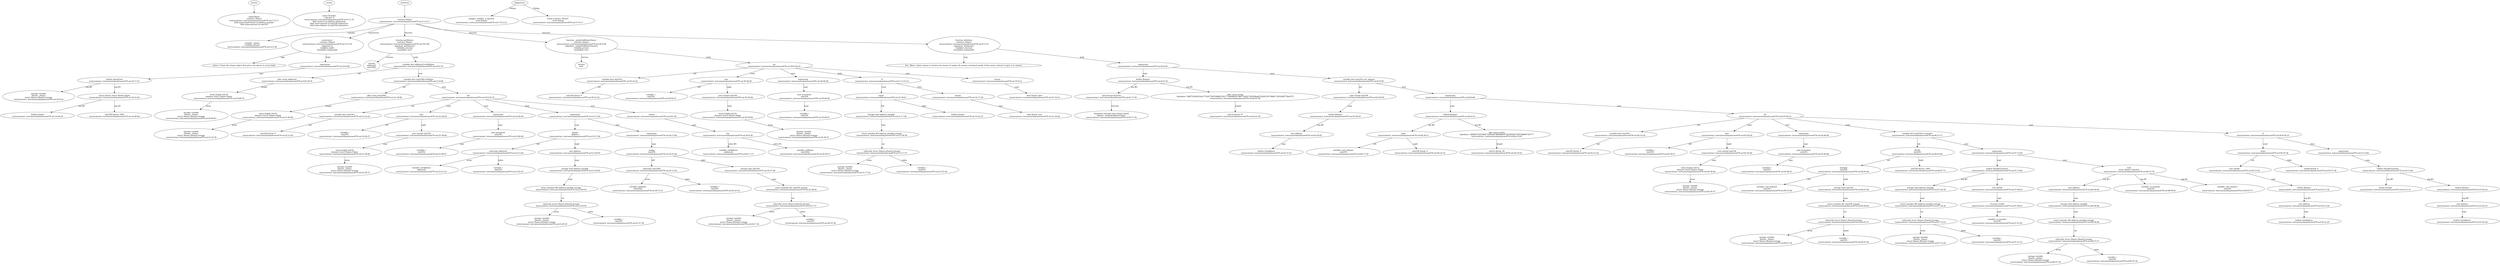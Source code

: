 strict digraph "tests/contract_testcases/solana/issues678.sol" {
	Share [label="name:Share\ncontract: Shares\ntests/contract_testcases/solana/issues678.sol:7:12-17\nfield name:shareOwner ty:address payable\nfield name:amount ty:uint256"]
	Transfer [label="name:Transfer\ncontract: 0\ntests/contract_testcases/solana/issues678.sol:5:11-19\nfield name:to ty:address indexed:no\nfield name:amount ty:uint256 indexed:no\nfield name:balance ty:uint256 indexed:no"]
	contract [label="contract Shares\ntests/contract_testcases/solana/issues678.sol:3:1-4:17"]
	var [label="variable _shares\nvisibility private\ntests/contract_testcases/solana/issues678.sol:12:5-28"]
	node_7 [label="constructor \ncontract: Shares\ntests/contract_testcases/solana/issues678.sol:15:5-19\nsignature ()\nvisibility public\nmutability nonpayable"]
	tags [label="notice: Create the shares object that gives the shares to every body"]
	expr [label="expression\ntests/contract_testcases/solana/issues678.sol:16:9-46"]
	builtins [label="builtin ArrayPush\ntests/contract_testcases/solana/issues678.sol:16:17-21"]
	storage_var [label="storage variable\nShares._shares\nstruct Shares.Share[] storage\ntests/contract_testcases/solana/issues678.sol:16:9-16"]
	struct_literal [label="struct literal: struct Shares.Share\ntests/contract_testcases/solana/issues678.sol:16:22-45"]
	builtins_13 [label="builtin Sender\ntests/contract_testcases/solana/issues678.sol:16:28-38"]
	number_literal [label="uint256 literal: 1000\ntests/contract_testcases/solana/issues678.sol:16:40-44"]
	getShares [label="function getShares\ncontract: Shares\ntests/contract_testcases/solana/issues678.sol:19:5-80\nsignature getShares()\nvisibility external\nmutability view"]
	returns [label="returns\naddress[] \nuint256[] "]
	var_decl [label="variable decl address[] retAddress\ntests/contract_testcases/solana/issues678.sol:20:9-76"]
	alloc_array [label="alloc array address[]\ntests/contract_testcases/solana/issues678.sol:20:39-76"]
	array_length [label="array length uint32\nelement struct Shares.Share\ntests/contract_testcases/solana/issues678.sol:20:68-74"]
	storage_var_20 [label="storage variable\nShares._shares\nstruct Shares.Share[] storage\ntests/contract_testcases/solana/issues678.sol:20:60-67"]
	var_decl_21 [label="variable decl uint256[] retShare\ntests/contract_testcases/solana/issues678.sol:21:9-68"]
	alloc_array_22 [label="alloc array uint256[]\ntests/contract_testcases/solana/issues678.sol:21:34-68"]
	array_length_23 [label="array length uint32\nelement struct Shares.Share\ntests/contract_testcases/solana/issues678.sol:21:60-66"]
	storage_var_24 [label="storage variable\nShares._shares\nstruct Shares.Share[] storage\ntests/contract_testcases/solana/issues678.sol:21:52-59"]
	for [label="for\ntests/contract_testcases/solana/issues678.sol:22:9-25:10"]
	var_decl_26 [label="variable decl uint256 i\ntests/contract_testcases/solana/issues678.sol:22:14-24"]
	number_literal_27 [label="uint256 literal: 0\ntests/contract_testcases/solana/issues678.sol:22:23-24"]
	less [label="less\ntests/contract_testcases/solana/issues678.sol:22:28-29"]
	variable [label="variable: i\nuint256\ntests/contract_testcases/solana/issues678.sol:22:26-27"]
	zero_ext [label="zero extend uint256\ntests/contract_testcases/solana/issues678.sol:22:30-44"]
	array_length_31 [label="array length uint32\nelement struct Shares.Share\ntests/contract_testcases/solana/issues678.sol:22:38-44"]
	storage_var_32 [label="storage variable\nShares._shares\nstruct Shares.Share[] storage\ntests/contract_testcases/solana/issues678.sol:22:30-37"]
	expr_33 [label="expression\ntests/contract_testcases/solana/issues678.sol:22:46-49"]
	post_increment [label="post increment\nuint256\ntests/contract_testcases/solana/issues678.sol:22:46-49"]
	variable_35 [label="variable: i\nuint256\ntests/contract_testcases/solana/issues678.sol:22:46-47"]
	expr_36 [label="expression\ntests/contract_testcases/solana/issues678.sol:23:13-50"]
	assign [label="assign\naddress\ntests/contract_testcases/solana/issues678.sol:23:27-28"]
	subscript [label="subscript address[]\ntests/contract_testcases/solana/issues678.sol:23:13-26"]
	variable_39 [label="variable: retAddress\naddress[]\ntests/contract_testcases/solana/issues678.sol:23:13-23"]
	variable_40 [label="variable: i\nuint256\ntests/contract_testcases/solana/issues678.sol:23:24-25"]
	cast [label="cast address\ntests/contract_testcases/solana/issues678.sol:23:29-50"]
	storage_load [label="storage load address payable\ntests/contract_testcases/solana/issues678.sol:23:29-50"]
	structmember [label="struct member #0 address payable storage\ntests/contract_testcases/solana/issues678.sol:23:40-50"]
	subscript_44 [label="subscript struct Shares.Share[] storage\ntests/contract_testcases/solana/issues678.sol:23:29-39"]
	storage_var_45 [label="storage variable\nShares._shares\nstruct Shares.Share[] storage\ntests/contract_testcases/solana/issues678.sol:23:29-36"]
	variable_46 [label="variable: i\nuint256\ntests/contract_testcases/solana/issues678.sol:23:37-38"]
	expr_47 [label="expression\ntests/contract_testcases/solana/issues678.sol:24:13-44"]
	assign_48 [label="assign\nuint256\ntests/contract_testcases/solana/issues678.sol:24:25-26"]
	subscript_49 [label="subscript uint256[]\ntests/contract_testcases/solana/issues678.sol:24:13-24"]
	variable_50 [label="variable: retShare\nuint256[]\ntests/contract_testcases/solana/issues678.sol:24:13-21"]
	variable_51 [label="variable: i\nuint256\ntests/contract_testcases/solana/issues678.sol:24:22-23"]
	storage_load_52 [label="storage load uint256\ntests/contract_testcases/solana/issues678.sol:24:27-44"]
	structmember_53 [label="struct member #1 uint256 storage\ntests/contract_testcases/solana/issues678.sol:24:38-44"]
	subscript_54 [label="subscript struct Shares.Share[] storage\ntests/contract_testcases/solana/issues678.sol:24:27-37"]
	storage_var_55 [label="storage variable\nShares._shares\nstruct Shares.Share[] storage\ntests/contract_testcases/solana/issues678.sol:24:27-34"]
	variable_56 [label="variable: i\nuint256\ntests/contract_testcases/solana/issues678.sol:24:35-36"]
	return [label="return\ntests/contract_testcases/solana/issues678.sol:26:9-38"]
	list [label="list\ntests/contract_testcases/solana/issues678.sol:26:9-38"]
	variable_59 [label="variable: retAddress\naddress[]\ntests/contract_testcases/solana/issues678.sol:26:17-27"]
	variable_60 [label="variable: retShare\nuint256[]\ntests/contract_testcases/solana/issues678.sol:26:29-37"]
	_senderIsAShareOwner [label="function _senderIsAShareOwner\ncontract: Shares\ntests/contract_testcases/solana/issues678.sol:29:5-64\nsignature _senderIsAShareOwner()\nvisibility private\nmutability view"]
	returns_62 [label="returns\nbool "]
	for_63 [label="for\ntests/contract_testcases/solana/issues678.sol:30:9-34:10"]
	var_decl_64 [label="variable decl uint256 i\ntests/contract_testcases/solana/issues678.sol:30:14-24"]
	number_literal_65 [label="uint256 literal: 0\ntests/contract_testcases/solana/issues678.sol:30:23-24"]
	less_66 [label="less\ntests/contract_testcases/solana/issues678.sol:30:28-29"]
	variable_67 [label="variable: i\nuint256\ntests/contract_testcases/solana/issues678.sol:30:26-27"]
	zero_ext_68 [label="zero extend uint256\ntests/contract_testcases/solana/issues678.sol:30:30-44"]
	array_length_69 [label="array length uint32\nelement struct Shares.Share\ntests/contract_testcases/solana/issues678.sol:30:38-44"]
	storage_var_70 [label="storage variable\nShares._shares\nstruct Shares.Share[] storage\ntests/contract_testcases/solana/issues678.sol:30:30-37"]
	expr_71 [label="expression\ntests/contract_testcases/solana/issues678.sol:30:46-49"]
	post_increment_72 [label="post increment\nuint256\ntests/contract_testcases/solana/issues678.sol:30:46-49"]
	variable_73 [label="variable: i\nuint256\ntests/contract_testcases/solana/issues678.sol:30:46-47"]
	if [label="if\ntests/contract_testcases/solana/issues678.sol:31:13-33:14"]
	equal [label="equal\ntests/contract_testcases/solana/issues678.sol:31:39-41"]
	storage_load_76 [label="storage load address payable\ntests/contract_testcases/solana/issues678.sol:31:17-38"]
	structmember_77 [label="struct member #0 address payable storage\ntests/contract_testcases/solana/issues678.sol:31:28-38"]
	subscript_78 [label="subscript struct Shares.Share[] storage\ntests/contract_testcases/solana/issues678.sol:31:17-27"]
	storage_var_79 [label="storage variable\nShares._shares\nstruct Shares.Share[] storage\ntests/contract_testcases/solana/issues678.sol:31:17-24"]
	variable_80 [label="variable: i\nuint256\ntests/contract_testcases/solana/issues678.sol:31:25-26"]
	builtins_81 [label="builtin Sender\ntests/contract_testcases/solana/issues678.sol:31:42-52"]
	return_82 [label="return\ntests/contract_testcases/solana/issues678.sol:32:17-28"]
	bool_literal [label="bool literal: true\ntests/contract_testcases/solana/issues678.sol:32:24-28"]
	return_84 [label="return\ntests/contract_testcases/solana/issues678.sol:35:9-21"]
	bool_literal_85 [label="bool literal: false\ntests/contract_testcases/solana/issues678.sol:35:16-21"]
	withdraw [label="function withdraw\ncontract: Shares\ntests/contract_testcases/solana/issues678.sol:41:5-33\nsignature withdraw()\nvisibility external\nmutability nonpayable"]
	tags_87 [label="dev: Allow a share owner to retrieve his money. It empty the money contained inside of the smart contract to give it to owners."]
	expr_88 [label="expression\ntests/contract_testcases/solana/issues678.sol:42:9-91"]
	builtins_89 [label="builtin Require\ntests/contract_testcases/solana/issues678.sol:42:9-16"]
	call_internal_function [label="call internal function\ntests/contract_testcases/solana/issues678.sol:42:17-39"]
	internal_function [label="function() internal view returns (bool)\nShares._senderIsAShareOwner\ntests/contract_testcases/solana/issues678.sol:42:17-39"]
	alloc_array_92 [label="alloc array string\ninitializer: 596f752063616e277420776974686472617720696620796f7520617265206e6f742061207368617265206f776e6572\ntests/contract_testcases/solana/issues678.sol:42:41-90"]
	number_literal_93 [label="uint32 literal: 47\ntests/contract_testcases/solana/issues678.sol:42:41-90"]
	var_decl_94 [label="variable decl uint256 curr_balance\ntests/contract_testcases/solana/issues678.sol:43:9-50"]
	sign_ext [label="sign extend uint256\ntests/contract_testcases/solana/issues678.sol:43:29-50"]
	builtins_96 [label="builtin Balance\ntests/contract_testcases/solana/issues678.sol:43:29-50"]
	cast_97 [label="cast address\ntests/contract_testcases/solana/issues678.sol:43:29-42"]
	builtins_98 [label="builtin GetAddress\ntests/contract_testcases/solana/issues678.sol:43:37-41"]
	expr_99 [label="expression\ntests/contract_testcases/solana/issues678.sol:44:9-66"]
	builtins_100 [label="builtin Require\ntests/contract_testcases/solana/issues678.sol:44:9-16"]
	more [label="more\ntests/contract_testcases/solana/issues678.sol:44:30-31"]
	variable_102 [label="variable: curr_balance\nuint256\ntests/contract_testcases/solana/issues678.sol:44:17-29"]
	number_literal_103 [label="uint256 literal: 0\ntests/contract_testcases/solana/issues678.sol:44:32-33"]
	alloc_array_104 [label="alloc array string\ninitializer: 5468657265206973206e6f7468696e6720746f207769746864726177\ntests/contract_testcases/solana/issues678.sol:44:35-65"]
	number_literal_105 [label="uint32 literal: 28\ntests/contract_testcases/solana/issues678.sol:44:35-65"]
	for_106 [label="for\ntests/contract_testcases/solana/issues678.sol:45:9-49:10"]
	var_decl_107 [label="variable decl uint256 i\ntests/contract_testcases/solana/issues678.sol:45:14-24"]
	number_literal_108 [label="uint256 literal: 0\ntests/contract_testcases/solana/issues678.sol:45:23-24"]
	less_109 [label="less\ntests/contract_testcases/solana/issues678.sol:45:28-29"]
	variable_110 [label="variable: i\nuint256\ntests/contract_testcases/solana/issues678.sol:45:26-27"]
	zero_ext_111 [label="zero extend uint256\ntests/contract_testcases/solana/issues678.sol:45:30-44"]
	array_length_112 [label="array length uint32\nelement struct Shares.Share\ntests/contract_testcases/solana/issues678.sol:45:38-44"]
	storage_var_113 [label="storage variable\nShares._shares\nstruct Shares.Share[] storage\ntests/contract_testcases/solana/issues678.sol:45:30-37"]
	expr_114 [label="expression\ntests/contract_testcases/solana/issues678.sol:45:46-49"]
	post_increment_115 [label="post increment\nuint256\ntests/contract_testcases/solana/issues678.sol:45:46-49"]
	variable_116 [label="variable: i\nuint256\ntests/contract_testcases/solana/issues678.sol:45:46-47"]
	var_decl_117 [label="variable decl uint256 to_transfer\ntests/contract_testcases/solana/issues678.sol:46:13-71"]
	divide [label="divide\nuint256\ntests/contract_testcases/solana/issues678.sol:46:65-66"]
	multiply [label="multiply\nuint256\ntests/contract_testcases/solana/issues678.sol:46:45-46"]
	variable_120 [label="variable: curr_balance\nuint256\ntests/contract_testcases/solana/issues678.sol:46:32-44"]
	storage_load_121 [label="storage load uint256\ntests/contract_testcases/solana/issues678.sol:46:47-64"]
	structmember_122 [label="struct member #1 uint256 storage\ntests/contract_testcases/solana/issues678.sol:46:58-64"]
	subscript_123 [label="subscript struct Shares.Share[] storage\ntests/contract_testcases/solana/issues678.sol:46:47-57"]
	storage_var_124 [label="storage variable\nShares._shares\nstruct Shares.Share[] storage\ntests/contract_testcases/solana/issues678.sol:46:47-54"]
	variable_125 [label="variable: i\nuint256\ntests/contract_testcases/solana/issues678.sol:46:55-56"]
	number_literal_126 [label="uint256 literal: 1000\ntests/contract_testcases/solana/issues678.sol:46:67-71"]
	expr_127 [label="expression\ntests/contract_testcases/solana/issues678.sol:47:13-64"]
	builtins_128 [label="builtin PayableTransfer\ntests/contract_testcases/solana/issues678.sol:47:13-64"]
	storage_load_129 [label="storage load address payable\ntests/contract_testcases/solana/issues678.sol:47:24-34"]
	structmember_130 [label="struct member #0 address payable storage\ntests/contract_testcases/solana/issues678.sol:47:24-34"]
	subscript_131 [label="subscript struct Shares.Share[] storage\ntests/contract_testcases/solana/issues678.sol:47:13-23"]
	storage_var_132 [label="storage variable\nShares._shares\nstruct Shares.Share[] storage\ntests/contract_testcases/solana/issues678.sol:47:13-20"]
	variable_133 [label="variable: i\nuint256\ntests/contract_testcases/solana/issues678.sol:47:21-22"]
	cast_134 [label="cast uint64\ntests/contract_testcases/solana/issues678.sol:47:44-63"]
	trunc [label="truncate uint64\ntests/contract_testcases/solana/issues678.sol:47:44-63"]
	variable_136 [label="variable: to_transfer\nuint256\ntests/contract_testcases/solana/issues678.sol:47:51-62"]
	emit [label="emit\nevent Shares.Transfer\ntests/contract_testcases/solana/issues678.sol:48:13-76"]
	cast_138 [label="cast address\ntests/contract_testcases/solana/issues678.sol:48:38-48"]
	storage_load_139 [label="storage load address payable\ntests/contract_testcases/solana/issues678.sol:48:38-48"]
	structmember_140 [label="struct member #0 address payable storage\ntests/contract_testcases/solana/issues678.sol:48:38-48"]
	subscript_141 [label="subscript struct Shares.Share[] storage\ntests/contract_testcases/solana/issues678.sol:48:27-37"]
	storage_var_142 [label="storage variable\nShares._shares\nstruct Shares.Share[] storage\ntests/contract_testcases/solana/issues678.sol:48:27-34"]
	variable_143 [label="variable: i\nuint256\ntests/contract_testcases/solana/issues678.sol:48:35-36"]
	variable_144 [label="variable: to_transfer\nuint256\ntests/contract_testcases/solana/issues678.sol:48:50-61"]
	variable_145 [label="variable: curr_balance\nuint256\ntests/contract_testcases/solana/issues678.sol:48:63-75"]
	if_146 [label="if\ntests/contract_testcases/solana/issues678.sol:50:9-54:10"]
	more_147 [label="more\ntests/contract_testcases/solana/issues678.sol:50:35-36"]
	cast_148 [label="cast uint64\ntests/contract_testcases/solana/issues678.sol:50:13-34"]
	builtins_149 [label="builtin Balance\ntests/contract_testcases/solana/issues678.sol:50:13-34"]
	cast_150 [label="cast address\ntests/contract_testcases/solana/issues678.sol:50:13-26"]
	builtins_151 [label="builtin GetAddress\ntests/contract_testcases/solana/issues678.sol:50:21-25"]
	number_literal_152 [label="uint64 literal: 0\ntests/contract_testcases/solana/issues678.sol:50:37-38"]
	expr_153 [label="expression\ntests/contract_testcases/solana/issues678.sol:53:13-64"]
	builtins_154 [label="builtin PayableTransfer\ntests/contract_testcases/solana/issues678.sol:53:13-64"]
	builtins_155 [label="builtin Sender\ntests/contract_testcases/solana/issues678.sol:53:21-31"]
	builtins_156 [label="builtin Balance\ntests/contract_testcases/solana/issues678.sol:53:42-63"]
	cast_157 [label="cast address\ntests/contract_testcases/solana/issues678.sol:53:42-55"]
	builtins_158 [label="builtin GetAddress\ntests/contract_testcases/solana/issues678.sol:53:50-54"]
	diagnostic [label="pragma ‘solidity’ is ignored\nlevel Debug\ntests/contract_testcases/solana/issues678.sol:1:32-2:23"]
	diagnostic_161 [label="found contract ‘Shares’\nlevel Debug\ntests/contract_testcases/solana/issues678.sol:3:1-4:17"]
	structs -> Share
	events -> Transfer
	contracts -> contract
	contract -> var [label="variable"]
	contract -> node_7 [label="constructor"]
	node_7 -> tags [label="tags"]
	node_7 -> expr [label="body"]
	expr -> builtins [label="expr"]
	builtins -> storage_var [label="arg #0"]
	builtins -> struct_literal [label="arg #1"]
	struct_literal -> builtins_13 [label="arg #0"]
	struct_literal -> number_literal [label="arg #1"]
	contract -> getShares [label="function"]
	getShares -> returns [label="returns"]
	getShares -> var_decl [label="body"]
	var_decl -> alloc_array [label="init"]
	alloc_array -> array_length [label="length"]
	array_length -> storage_var_20 [label="array"]
	var_decl -> var_decl_21 [label="next"]
	var_decl_21 -> alloc_array_22 [label="init"]
	alloc_array_22 -> array_length_23 [label="length"]
	array_length_23 -> storage_var_24 [label="array"]
	var_decl_21 -> for [label="next"]
	for -> var_decl_26 [label="init"]
	var_decl_26 -> number_literal_27 [label="init"]
	for -> less [label="cond"]
	less -> variable [label="left"]
	less -> zero_ext [label="right"]
	zero_ext -> array_length_31 [label="expr"]
	array_length_31 -> storage_var_32 [label="array"]
	for -> expr_33 [label="next"]
	expr_33 -> post_increment [label="expr"]
	post_increment -> variable_35 [label="expr"]
	for -> expr_36 [label="body"]
	expr_36 -> assign [label="expr"]
	assign -> subscript [label="left"]
	subscript -> variable_39 [label="array"]
	subscript -> variable_40 [label="index"]
	assign -> cast [label="right"]
	cast -> storage_load [label="expr"]
	storage_load -> structmember [label="expr"]
	structmember -> subscript_44 [label="var"]
	subscript_44 -> storage_var_45 [label="array"]
	subscript_44 -> variable_46 [label="index"]
	expr_36 -> expr_47 [label="next"]
	expr_47 -> assign_48 [label="expr"]
	assign_48 -> subscript_49 [label="left"]
	subscript_49 -> variable_50 [label="array"]
	subscript_49 -> variable_51 [label="index"]
	assign_48 -> storage_load_52 [label="right"]
	storage_load_52 -> structmember_53 [label="expr"]
	structmember_53 -> subscript_54 [label="var"]
	subscript_54 -> storage_var_55 [label="array"]
	subscript_54 -> variable_56 [label="index"]
	for -> return [label="next"]
	return -> list [label="expr"]
	list -> variable_59 [label="entry #0"]
	list -> variable_60 [label="entry #1"]
	contract -> _senderIsAShareOwner [label="function"]
	_senderIsAShareOwner -> returns_62 [label="returns"]
	_senderIsAShareOwner -> for_63 [label="body"]
	for_63 -> var_decl_64 [label="init"]
	var_decl_64 -> number_literal_65 [label="init"]
	for_63 -> less_66 [label="cond"]
	less_66 -> variable_67 [label="left"]
	less_66 -> zero_ext_68 [label="right"]
	zero_ext_68 -> array_length_69 [label="expr"]
	array_length_69 -> storage_var_70 [label="array"]
	for_63 -> expr_71 [label="next"]
	expr_71 -> post_increment_72 [label="expr"]
	post_increment_72 -> variable_73 [label="expr"]
	for_63 -> if [label="body"]
	if -> equal [label="cond"]
	equal -> storage_load_76 [label="left"]
	storage_load_76 -> structmember_77 [label="expr"]
	structmember_77 -> subscript_78 [label="var"]
	subscript_78 -> storage_var_79 [label="array"]
	subscript_78 -> variable_80 [label="index"]
	equal -> builtins_81 [label="right"]
	if -> return_82 [label="then"]
	return_82 -> bool_literal [label="expr"]
	for_63 -> return_84 [label="next"]
	return_84 -> bool_literal_85 [label="expr"]
	contract -> withdraw [label="function"]
	withdraw -> tags_87 [label="tags"]
	withdraw -> expr_88 [label="body"]
	expr_88 -> builtins_89 [label="expr"]
	builtins_89 -> call_internal_function [label="arg #0"]
	call_internal_function -> internal_function [label="function"]
	builtins_89 -> alloc_array_92 [label="arg #1"]
	alloc_array_92 -> number_literal_93 [label="length"]
	expr_88 -> var_decl_94 [label="next"]
	var_decl_94 -> sign_ext [label="init"]
	sign_ext -> builtins_96 [label="expr"]
	builtins_96 -> cast_97 [label="arg #0"]
	cast_97 -> builtins_98 [label="expr"]
	var_decl_94 -> expr_99 [label="next"]
	expr_99 -> builtins_100 [label="expr"]
	builtins_100 -> more [label="arg #0"]
	more -> variable_102 [label="left"]
	more -> number_literal_103 [label="right"]
	builtins_100 -> alloc_array_104 [label="arg #1"]
	alloc_array_104 -> number_literal_105 [label="length"]
	expr_99 -> for_106 [label="next"]
	for_106 -> var_decl_107 [label="init"]
	var_decl_107 -> number_literal_108 [label="init"]
	for_106 -> less_109 [label="cond"]
	less_109 -> variable_110 [label="left"]
	less_109 -> zero_ext_111 [label="right"]
	zero_ext_111 -> array_length_112 [label="expr"]
	array_length_112 -> storage_var_113 [label="array"]
	for_106 -> expr_114 [label="next"]
	expr_114 -> post_increment_115 [label="expr"]
	post_increment_115 -> variable_116 [label="expr"]
	for_106 -> var_decl_117 [label="body"]
	var_decl_117 -> divide [label="init"]
	divide -> multiply [label="left"]
	multiply -> variable_120 [label="left"]
	multiply -> storage_load_121 [label="right"]
	storage_load_121 -> structmember_122 [label="expr"]
	structmember_122 -> subscript_123 [label="var"]
	subscript_123 -> storage_var_124 [label="array"]
	subscript_123 -> variable_125 [label="index"]
	divide -> number_literal_126 [label="right"]
	var_decl_117 -> expr_127 [label="next"]
	expr_127 -> builtins_128 [label="expr"]
	builtins_128 -> storage_load_129 [label="arg #0"]
	storage_load_129 -> structmember_130 [label="expr"]
	structmember_130 -> subscript_131 [label="var"]
	subscript_131 -> storage_var_132 [label="array"]
	subscript_131 -> variable_133 [label="index"]
	builtins_128 -> cast_134 [label="arg #1"]
	cast_134 -> trunc [label="expr"]
	trunc -> variable_136 [label="expr"]
	expr_127 -> emit [label="next"]
	emit -> cast_138 [label="arg #0"]
	cast_138 -> storage_load_139 [label="expr"]
	storage_load_139 -> structmember_140 [label="expr"]
	structmember_140 -> subscript_141 [label="var"]
	subscript_141 -> storage_var_142 [label="array"]
	subscript_141 -> variable_143 [label="index"]
	emit -> variable_144 [label="arg #1"]
	emit -> variable_145 [label="arg #2"]
	for_106 -> if_146 [label="next"]
	if_146 -> more_147 [label="cond"]
	more_147 -> cast_148 [label="left"]
	cast_148 -> builtins_149 [label="expr"]
	builtins_149 -> cast_150 [label="arg #0"]
	cast_150 -> builtins_151 [label="expr"]
	more_147 -> number_literal_152 [label="right"]
	if_146 -> expr_153 [label="then"]
	expr_153 -> builtins_154 [label="expr"]
	builtins_154 -> builtins_155 [label="arg #0"]
	builtins_154 -> builtins_156 [label="arg #1"]
	builtins_156 -> cast_157 [label="arg #0"]
	cast_157 -> builtins_158 [label="expr"]
	diagnostics -> diagnostic [label="Debug"]
	diagnostics -> diagnostic_161 [label="Debug"]
}
